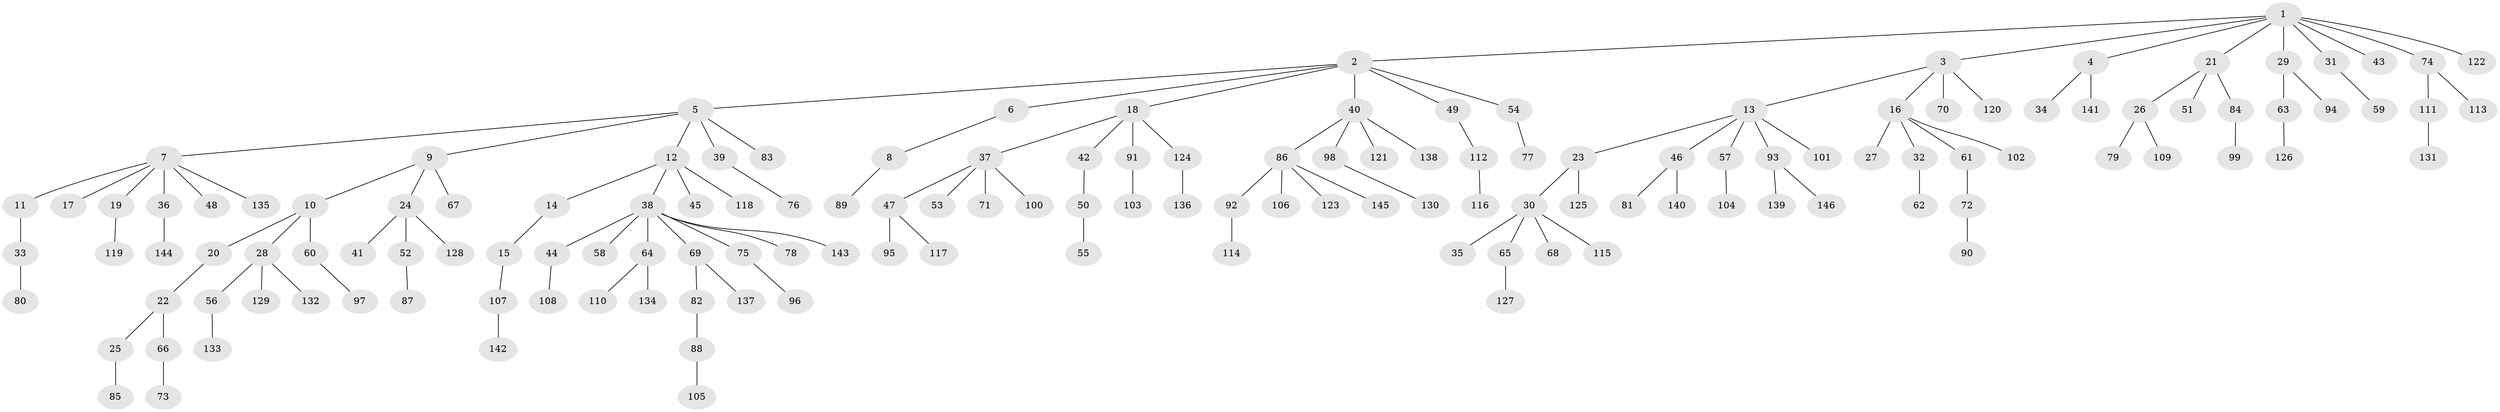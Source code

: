 // coarse degree distribution, {1: 0.7011494252873564, 2: 0.19540229885057472, 5: 0.05747126436781609, 10: 0.011494252873563218, 3: 0.011494252873563218, 4: 0.011494252873563218, 35: 0.011494252873563218}
// Generated by graph-tools (version 1.1) at 2025/56/03/04/25 21:56:01]
// undirected, 146 vertices, 145 edges
graph export_dot {
graph [start="1"]
  node [color=gray90,style=filled];
  1;
  2;
  3;
  4;
  5;
  6;
  7;
  8;
  9;
  10;
  11;
  12;
  13;
  14;
  15;
  16;
  17;
  18;
  19;
  20;
  21;
  22;
  23;
  24;
  25;
  26;
  27;
  28;
  29;
  30;
  31;
  32;
  33;
  34;
  35;
  36;
  37;
  38;
  39;
  40;
  41;
  42;
  43;
  44;
  45;
  46;
  47;
  48;
  49;
  50;
  51;
  52;
  53;
  54;
  55;
  56;
  57;
  58;
  59;
  60;
  61;
  62;
  63;
  64;
  65;
  66;
  67;
  68;
  69;
  70;
  71;
  72;
  73;
  74;
  75;
  76;
  77;
  78;
  79;
  80;
  81;
  82;
  83;
  84;
  85;
  86;
  87;
  88;
  89;
  90;
  91;
  92;
  93;
  94;
  95;
  96;
  97;
  98;
  99;
  100;
  101;
  102;
  103;
  104;
  105;
  106;
  107;
  108;
  109;
  110;
  111;
  112;
  113;
  114;
  115;
  116;
  117;
  118;
  119;
  120;
  121;
  122;
  123;
  124;
  125;
  126;
  127;
  128;
  129;
  130;
  131;
  132;
  133;
  134;
  135;
  136;
  137;
  138;
  139;
  140;
  141;
  142;
  143;
  144;
  145;
  146;
  1 -- 2;
  1 -- 3;
  1 -- 4;
  1 -- 21;
  1 -- 29;
  1 -- 31;
  1 -- 43;
  1 -- 74;
  1 -- 122;
  2 -- 5;
  2 -- 6;
  2 -- 18;
  2 -- 40;
  2 -- 49;
  2 -- 54;
  3 -- 13;
  3 -- 16;
  3 -- 70;
  3 -- 120;
  4 -- 34;
  4 -- 141;
  5 -- 7;
  5 -- 9;
  5 -- 12;
  5 -- 39;
  5 -- 83;
  6 -- 8;
  7 -- 11;
  7 -- 17;
  7 -- 19;
  7 -- 36;
  7 -- 48;
  7 -- 135;
  8 -- 89;
  9 -- 10;
  9 -- 24;
  9 -- 67;
  10 -- 20;
  10 -- 28;
  10 -- 60;
  11 -- 33;
  12 -- 14;
  12 -- 38;
  12 -- 45;
  12 -- 118;
  13 -- 23;
  13 -- 46;
  13 -- 57;
  13 -- 93;
  13 -- 101;
  14 -- 15;
  15 -- 107;
  16 -- 27;
  16 -- 32;
  16 -- 61;
  16 -- 102;
  18 -- 37;
  18 -- 42;
  18 -- 91;
  18 -- 124;
  19 -- 119;
  20 -- 22;
  21 -- 26;
  21 -- 51;
  21 -- 84;
  22 -- 25;
  22 -- 66;
  23 -- 30;
  23 -- 125;
  24 -- 41;
  24 -- 52;
  24 -- 128;
  25 -- 85;
  26 -- 79;
  26 -- 109;
  28 -- 56;
  28 -- 129;
  28 -- 132;
  29 -- 63;
  29 -- 94;
  30 -- 35;
  30 -- 65;
  30 -- 68;
  30 -- 115;
  31 -- 59;
  32 -- 62;
  33 -- 80;
  36 -- 144;
  37 -- 47;
  37 -- 53;
  37 -- 71;
  37 -- 100;
  38 -- 44;
  38 -- 58;
  38 -- 64;
  38 -- 69;
  38 -- 75;
  38 -- 78;
  38 -- 143;
  39 -- 76;
  40 -- 86;
  40 -- 98;
  40 -- 121;
  40 -- 138;
  42 -- 50;
  44 -- 108;
  46 -- 81;
  46 -- 140;
  47 -- 95;
  47 -- 117;
  49 -- 112;
  50 -- 55;
  52 -- 87;
  54 -- 77;
  56 -- 133;
  57 -- 104;
  60 -- 97;
  61 -- 72;
  63 -- 126;
  64 -- 110;
  64 -- 134;
  65 -- 127;
  66 -- 73;
  69 -- 82;
  69 -- 137;
  72 -- 90;
  74 -- 111;
  74 -- 113;
  75 -- 96;
  82 -- 88;
  84 -- 99;
  86 -- 92;
  86 -- 106;
  86 -- 123;
  86 -- 145;
  88 -- 105;
  91 -- 103;
  92 -- 114;
  93 -- 139;
  93 -- 146;
  98 -- 130;
  107 -- 142;
  111 -- 131;
  112 -- 116;
  124 -- 136;
}
